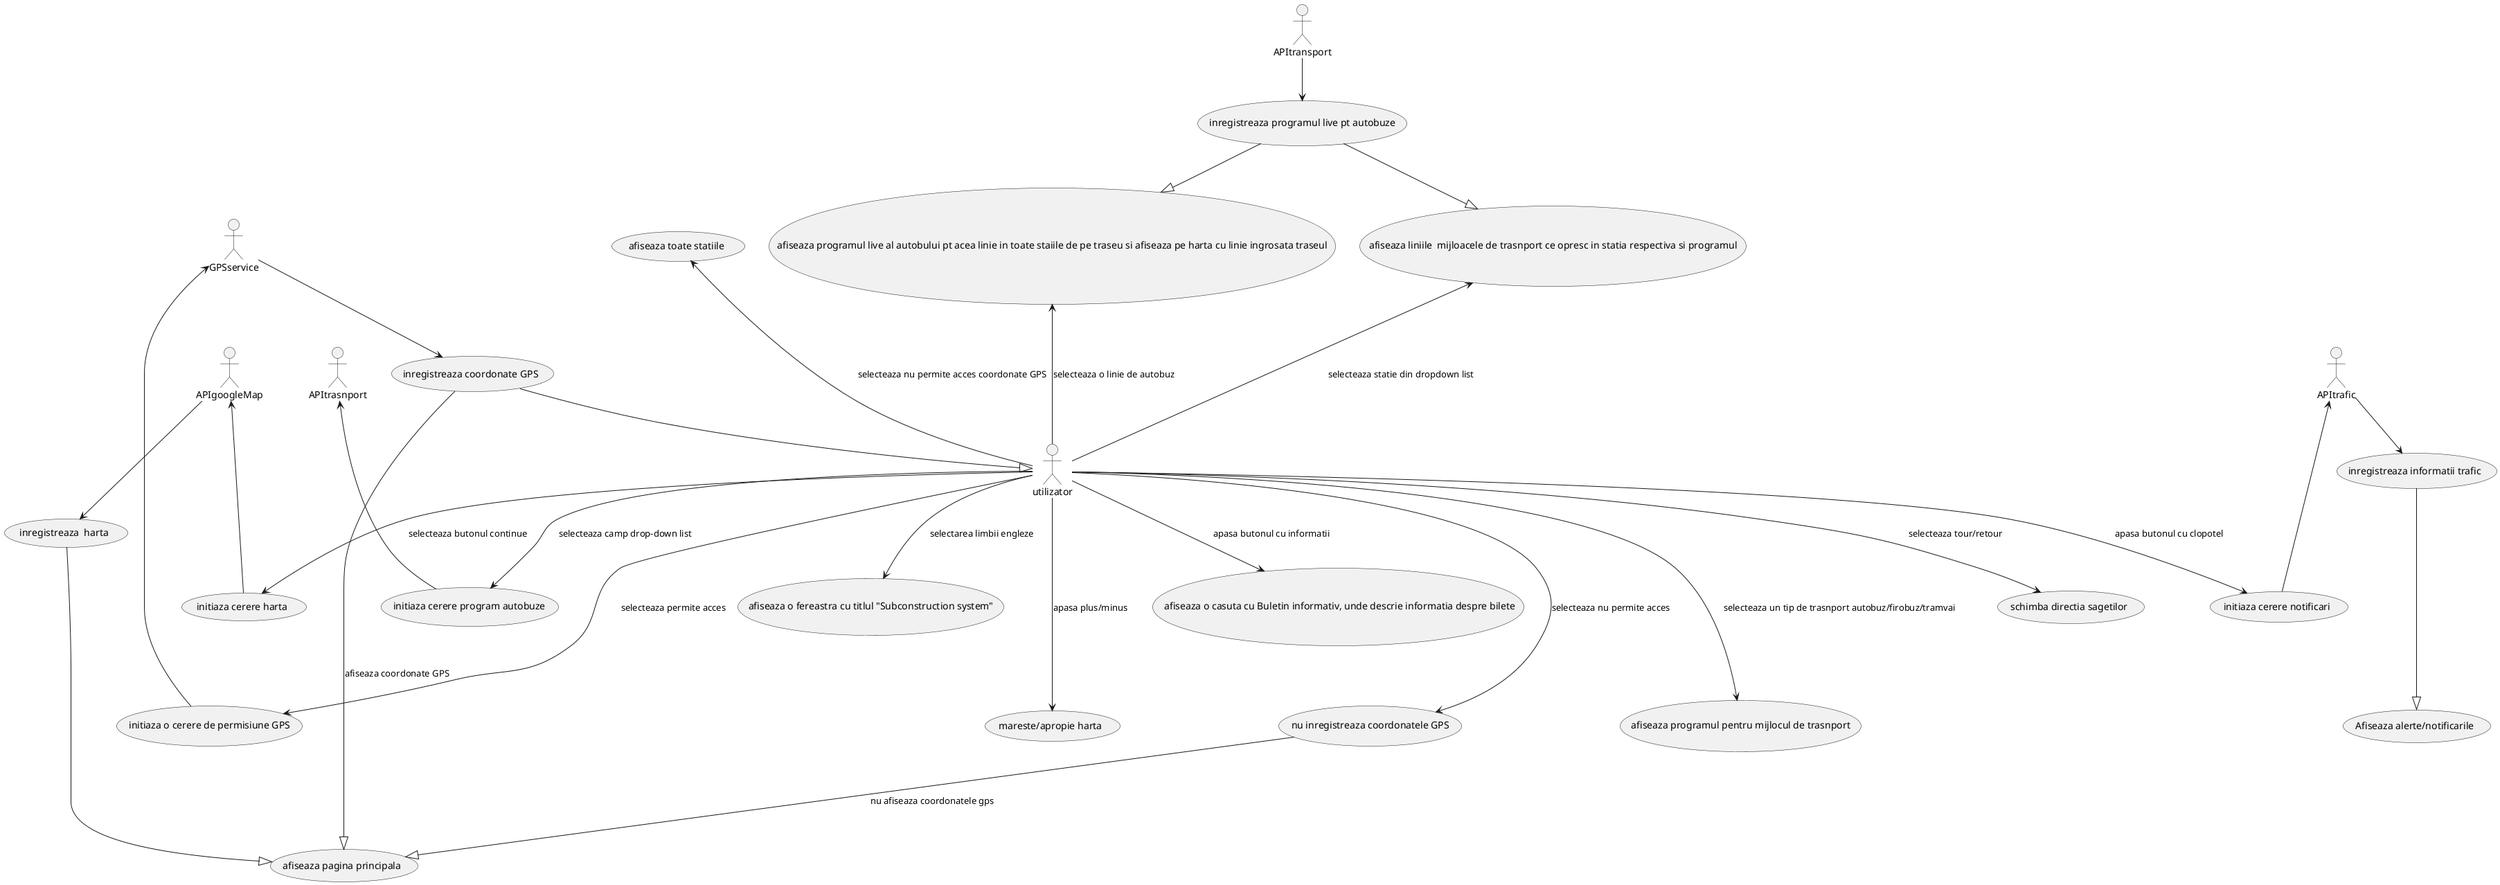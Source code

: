 @startuml
@startuml
'idea.partialRender
@startuml
actor utilizator
:utilizator:--->(initiaza o cerere de permisiune GPS):selecteaza permite acces
:utilizator:--->(nu inregistreaza coordonatele GPS):selecteaza nu permite acces
actor GPSservice
GPSservice<--(initiaza o cerere de permisiune GPS)
GPSservice--> (inregistreaza coordonate GPS)
(inregistreaza coordonate GPS)--|> utilizator
utilizator -->(afiseaza o fereastra cu titlul "Subconstruction system"): selectarea limbii engleze
:utilizator: --> (initiaza cerere harta): selecteaza butonul continue
actor APIgoogleMap
APIgoogleMap<---(initiaza cerere harta)
APIgoogleMap-->(inregistreaza  harta)
(inregistreaza  harta)---|>(afiseaza pagina principala)
(nu inregistreaza coordonatele GPS)---|>(afiseaza pagina principala):nu afiseaza coordonatele gps
(inregistreaza coordonate GPS)---|>(afiseaza pagina principala):afiseaza coordonate GPS

utilizator --> (initiaza cerere notificari) : apasa butonul cu clopotel
actor APItrafic

APItrafic<---(initiaza cerere notificari)
APItrafic-->(inregistreaza informatii trafic)
(inregistreaza informatii trafic)---|>(Afiseaza alerte/notificarile)

utilizator --> ( afiseaza o casuta cu Buletin informativ, unde descrie informatia despre bilete) : apasa butonul cu informatii

utilizator-->(initiaza cerere program autobuze): selecteaza camp drop-down list
actor APItransport
APItrasnport<---(initiaza cerere program autobuze)
APItransport-->(inregistreaza programul live pt autobuze)
(inregistreaza programul live pt autobuze)--|>(afiseaza liniile  mijloacele de trasnport ce opresc in statia respectiva si programul)
(inregistreaza programul live pt autobuze)--|>(afiseaza programul live al autobului pt acea linie in toate staiile de pe traseu si afiseaza pe harta cu linie ingrosata traseul)

:utilizator:-up-->( afiseaza toate statiile ):selecteaza nu permite acces coordonate GPS
:utilizator:-up-->(afiseaza liniile  mijloacele de trasnport ce opresc in statia respectiva si programul):selecteaza statie din dropdown list
:utilizator:-up-->(afiseaza programul live al autobului pt acea linie in toate staiile de pe traseu si afiseaza pe harta cu linie ingrosata traseul):selecteaza o linie de autobuz




utilizator --->(afiseaza programul pentru mijlocul de trasnport):selecteaza un tip de trasnport autobuz/firobuz/tramvai
:utilizator:--->(mareste/apropie harta):apasa plus/minus
:utilizator:--> (schimba directia sagetilor):selecteaza tour/retour







@enduml
